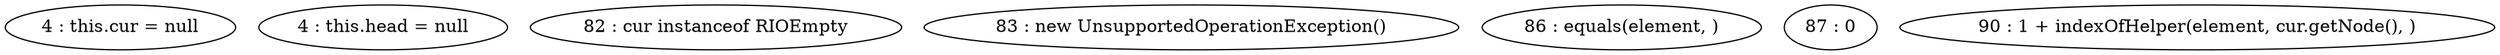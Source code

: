 digraph G {
"4 : this.cur = null"
"4 : this.head = null"
"82 : cur instanceof RIOEmpty"
"83 : new UnsupportedOperationException()"
"86 : equals(element, )"
"87 : 0"
"90 : 1 + indexOfHelper(element, cur.getNode(), )"
}